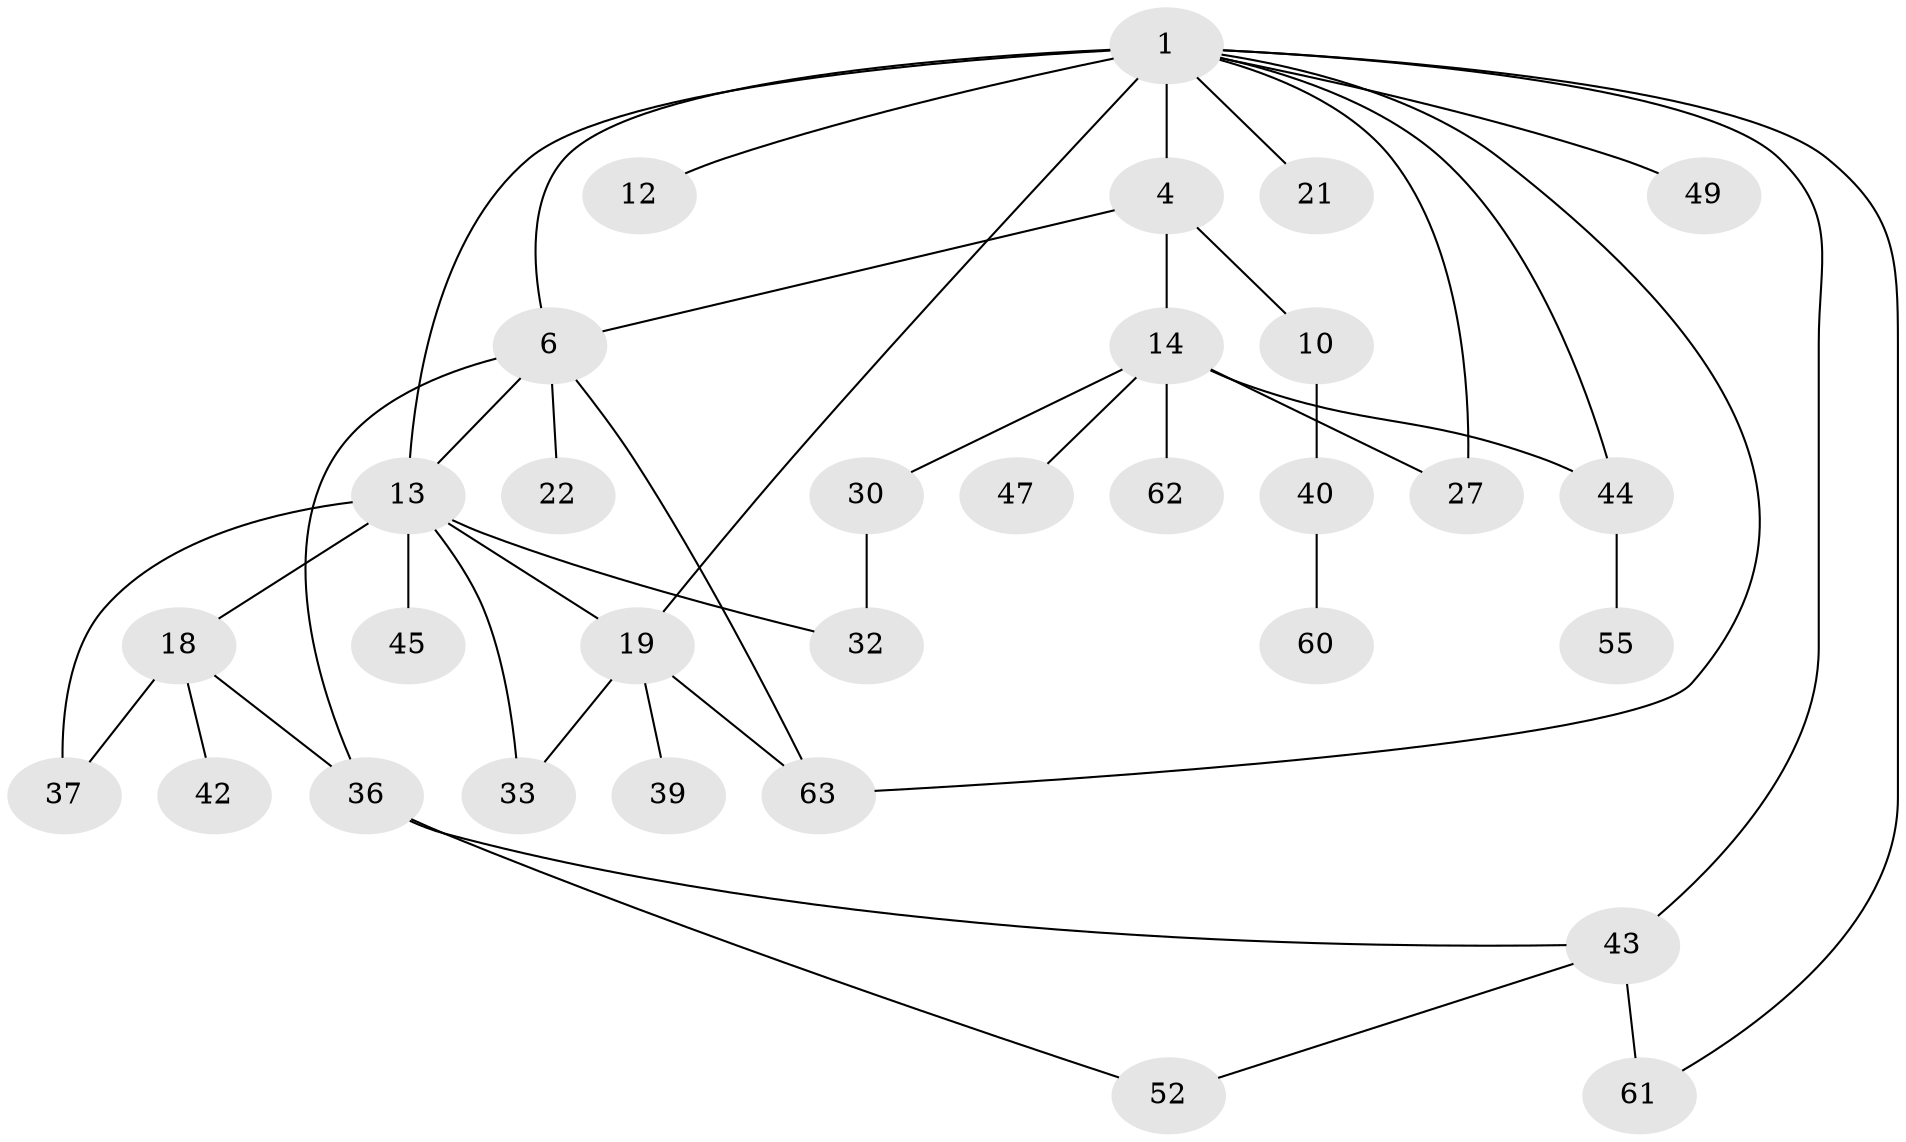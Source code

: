 // original degree distribution, {3: 0.19047619047619047, 5: 0.06349206349206349, 4: 0.1111111111111111, 2: 0.3333333333333333, 1: 0.25396825396825395, 6: 0.047619047619047616}
// Generated by graph-tools (version 1.1) at 2025/13/03/09/25 04:13:21]
// undirected, 31 vertices, 44 edges
graph export_dot {
graph [start="1"]
  node [color=gray90,style=filled];
  1 [super="+3+2"];
  4 [super="+5+41"];
  6 [super="+11"];
  10 [super="+58"];
  12;
  13 [super="+16+48+23"];
  14 [super="+17+25"];
  18 [super="+28"];
  19 [super="+29+24"];
  21;
  22;
  27 [super="+35"];
  30;
  32 [super="+50"];
  33;
  36 [super="+53"];
  37;
  39;
  40;
  42;
  43 [super="+54+57"];
  44;
  45;
  47;
  49;
  52;
  55;
  60;
  61;
  62;
  63;
  1 -- 13;
  1 -- 49;
  1 -- 21;
  1 -- 43;
  1 -- 44;
  1 -- 61;
  1 -- 63;
  1 -- 19;
  1 -- 4 [weight=4];
  1 -- 6;
  1 -- 27;
  1 -- 12;
  4 -- 6;
  4 -- 10;
  4 -- 14;
  6 -- 36;
  6 -- 22;
  6 -- 63;
  6 -- 13;
  10 -- 40;
  13 -- 18;
  13 -- 32;
  13 -- 37;
  13 -- 33;
  13 -- 19;
  13 -- 45;
  14 -- 62;
  14 -- 27 [weight=2];
  14 -- 44;
  14 -- 47;
  14 -- 30;
  18 -- 37;
  18 -- 42;
  18 -- 36;
  19 -- 39;
  19 -- 33;
  19 -- 63;
  30 -- 32;
  36 -- 43;
  36 -- 52;
  40 -- 60;
  43 -- 61;
  43 -- 52;
  44 -- 55;
}
